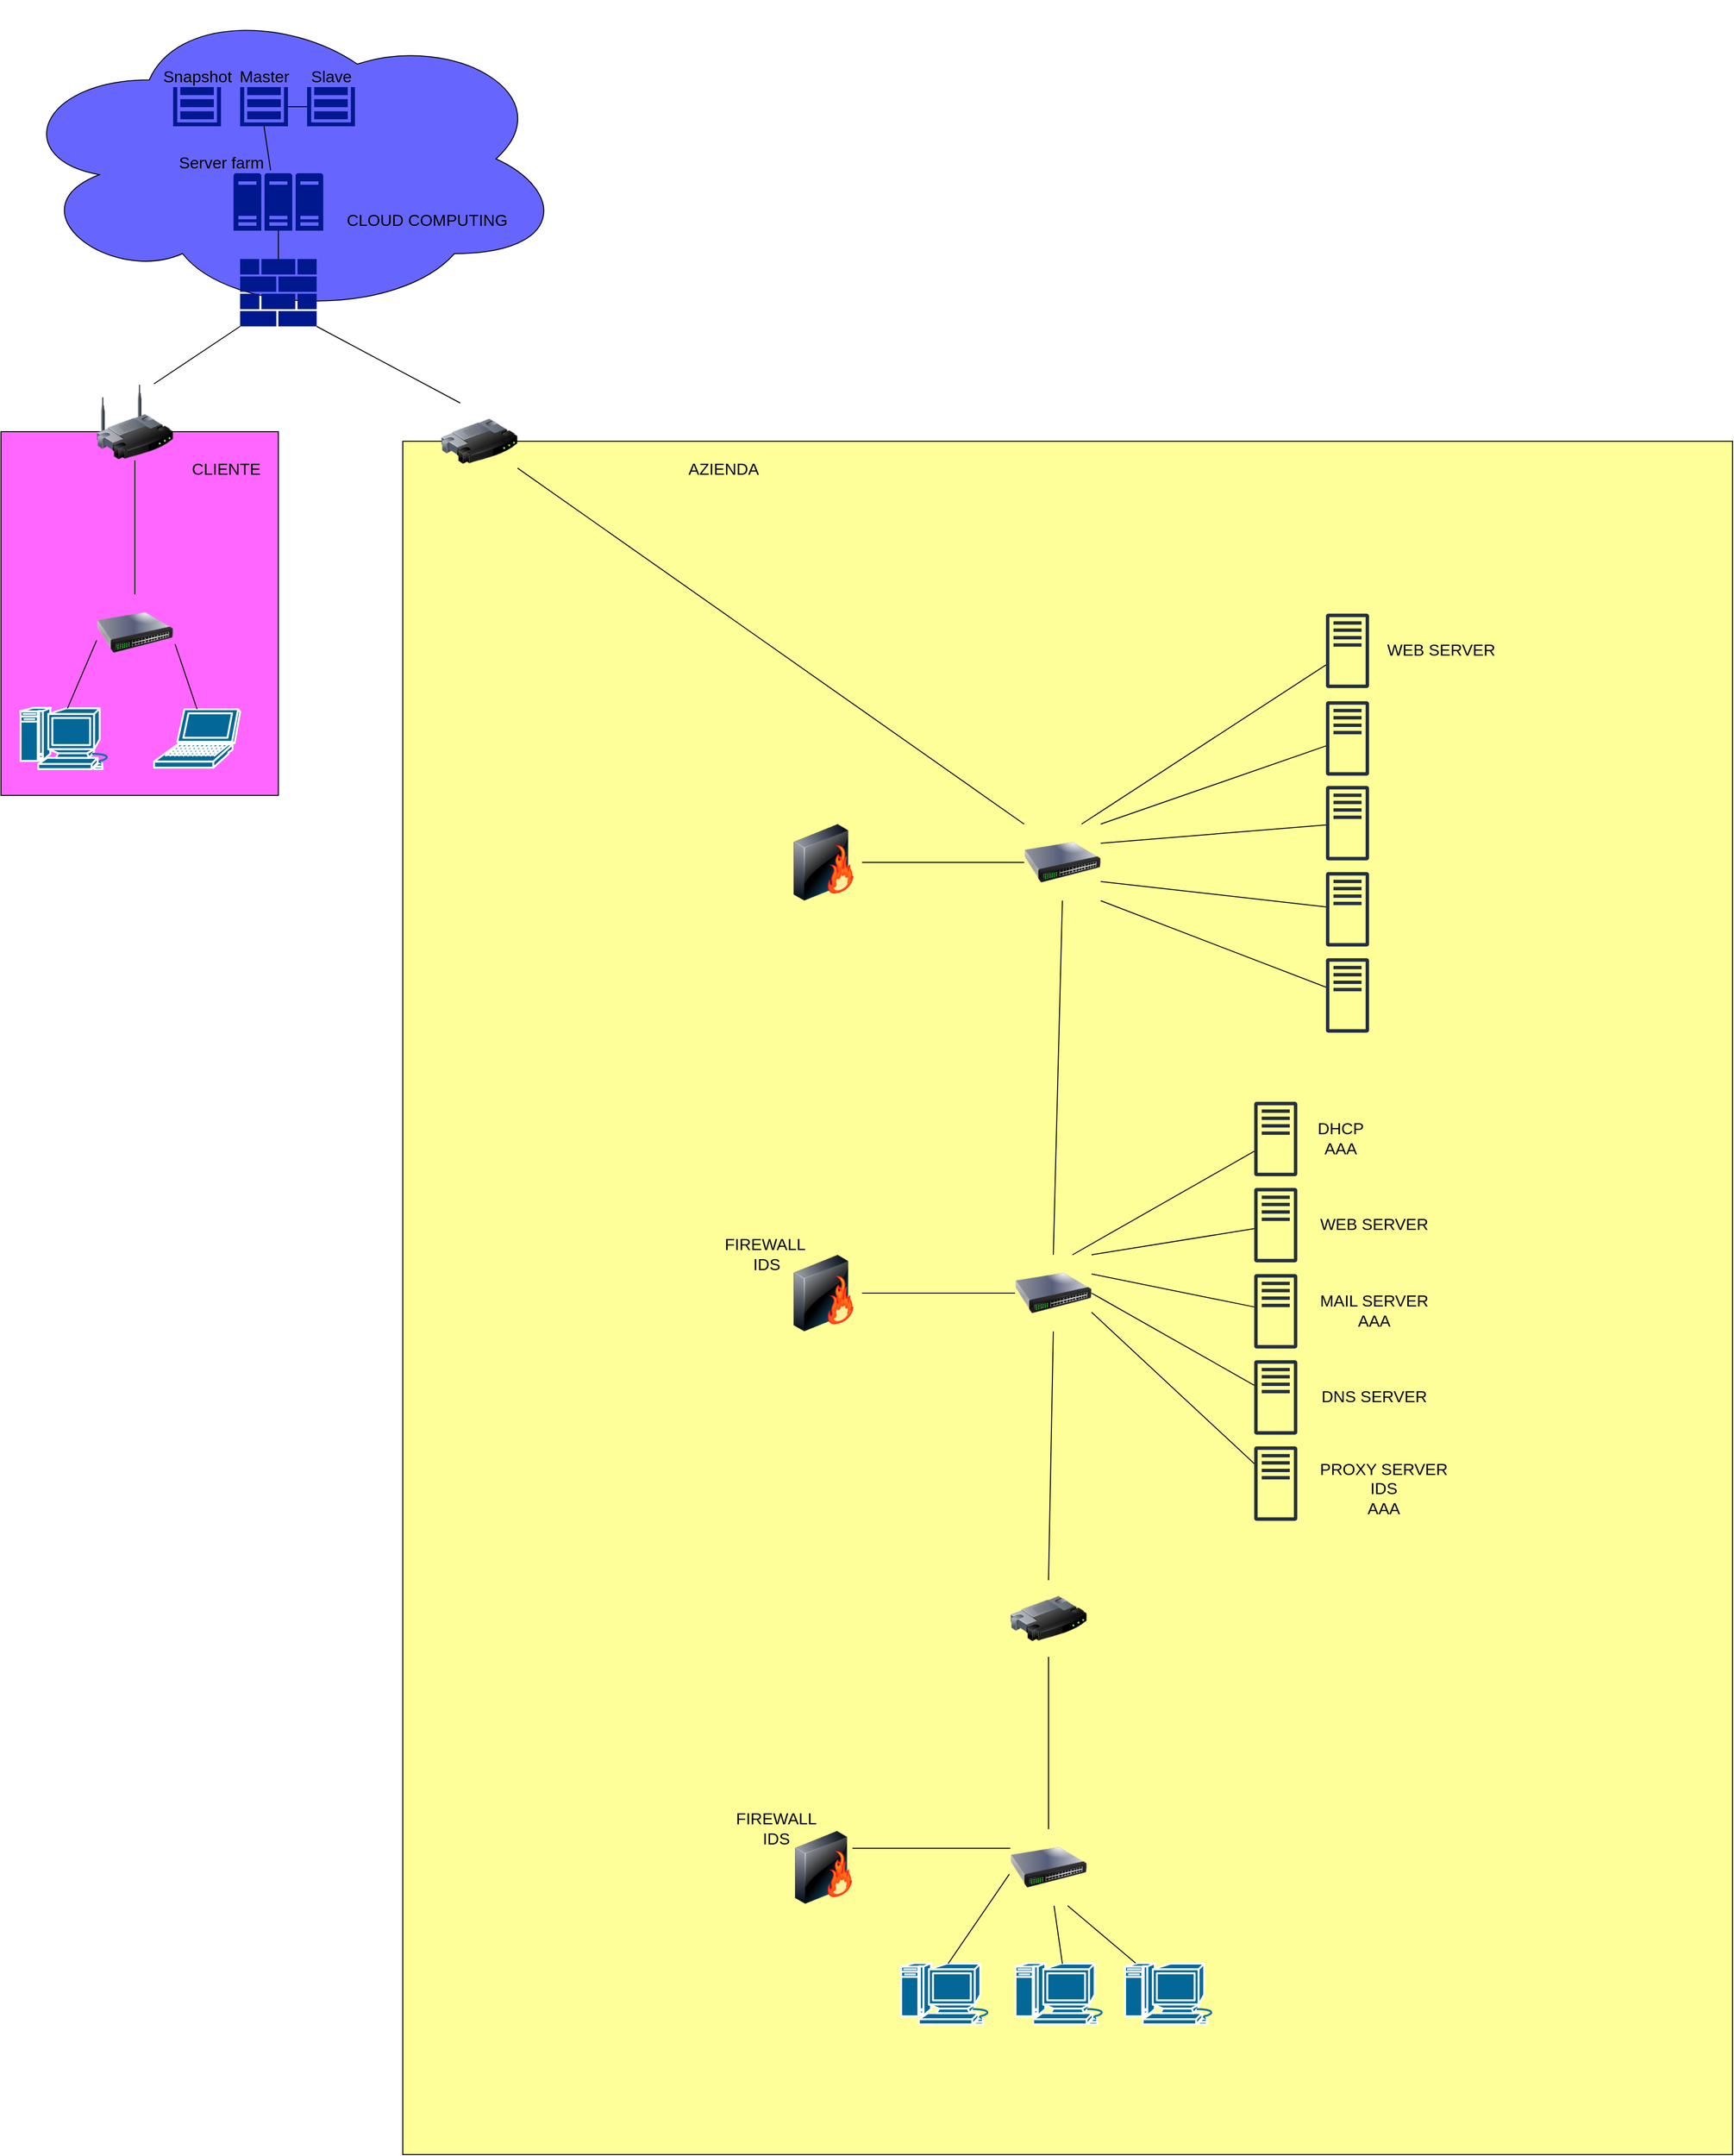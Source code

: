 <mxfile version="14.7.2" type="github">
  <diagram id="Pjj6XUsz2Jb8VsGKgiUx" name="Page-1">
    <mxGraphModel dx="2893" dy="1607" grid="1" gridSize="10" guides="1" tooltips="1" connect="1" arrows="1" fold="1" page="1" pageScale="1" pageWidth="3300" pageHeight="4681" math="0" shadow="0">
      <root>
        <mxCell id="0" />
        <mxCell id="1" parent="0" />
        <mxCell id="B1qxcv9oiG1Xz-ZlENjZ-2" value="" style="whiteSpace=wrap;html=1;fillColor=#FF66FF;" parent="1" vertex="1">
          <mxGeometry x="10" y="560" width="290" height="380" as="geometry" />
        </mxCell>
        <mxCell id="B1qxcv9oiG1Xz-ZlENjZ-1" value="" style="whiteSpace=wrap;html=1;fillColor=#FFFF99;" parent="1" vertex="1">
          <mxGeometry x="430" y="570" width="1390" height="1790" as="geometry" />
        </mxCell>
        <mxCell id="S5dObn2jH9UL6fpEHr52-1" value="" style="image;html=1;image=img/lib/clip_art/networking/Router_128x128.png" parent="1" vertex="1">
          <mxGeometry x="470" y="530" width="80" height="80" as="geometry" />
        </mxCell>
        <mxCell id="S5dObn2jH9UL6fpEHr52-3" value="" style="image;html=1;image=img/lib/clip_art/networking/Switch_128x128.png" parent="1" vertex="1">
          <mxGeometry x="110" y="730" width="80" height="80" as="geometry" />
        </mxCell>
        <mxCell id="S5dObn2jH9UL6fpEHr52-4" value="" style="image;html=1;image=img/lib/clip_art/networking/Switch_128x128.png" parent="1" vertex="1">
          <mxGeometry x="1065" y="2020" width="80" height="80" as="geometry" />
        </mxCell>
        <mxCell id="S5dObn2jH9UL6fpEHr52-5" value="" style="shape=mxgraph.cisco.computers_and_peripherals.laptop;html=1;pointerEvents=1;dashed=0;fillColor=#036897;strokeColor=#ffffff;strokeWidth=2;verticalLabelPosition=bottom;verticalAlign=top;align=center;outlineConnect=0;" parent="1" vertex="1">
          <mxGeometry x="170" y="850" width="90" height="61" as="geometry" />
        </mxCell>
        <mxCell id="S5dObn2jH9UL6fpEHr52-6" value="" style="shape=mxgraph.cisco.computers_and_peripherals.macintosh;html=1;pointerEvents=1;dashed=0;fillColor=#036897;strokeColor=#ffffff;strokeWidth=2;verticalLabelPosition=bottom;verticalAlign=top;align=center;outlineConnect=0;" parent="1" vertex="1">
          <mxGeometry x="30" y="848.5" width="99" height="64" as="geometry" />
        </mxCell>
        <mxCell id="S5dObn2jH9UL6fpEHr52-7" value="" style="shape=mxgraph.cisco.computers_and_peripherals.macintosh;html=1;pointerEvents=1;dashed=0;fillColor=#036897;strokeColor=#ffffff;strokeWidth=2;verticalLabelPosition=bottom;verticalAlign=top;align=center;outlineConnect=0;" parent="1" vertex="1">
          <mxGeometry x="1070" y="2160" width="99" height="64" as="geometry" />
        </mxCell>
        <mxCell id="S5dObn2jH9UL6fpEHr52-8" value="" style="shape=mxgraph.cisco.computers_and_peripherals.macintosh;html=1;pointerEvents=1;dashed=0;fillColor=#036897;strokeColor=#ffffff;strokeWidth=2;verticalLabelPosition=bottom;verticalAlign=top;align=center;outlineConnect=0;" parent="1" vertex="1">
          <mxGeometry x="1184.5" y="2160" width="99" height="64" as="geometry" />
        </mxCell>
        <mxCell id="S5dObn2jH9UL6fpEHr52-9" value="" style="shape=mxgraph.cisco.computers_and_peripherals.macintosh;html=1;pointerEvents=1;dashed=0;fillColor=#036897;strokeColor=#ffffff;strokeWidth=2;verticalLabelPosition=bottom;verticalAlign=top;align=center;outlineConnect=0;" parent="1" vertex="1">
          <mxGeometry x="950.5" y="2160" width="99" height="64" as="geometry" />
        </mxCell>
        <mxCell id="S5dObn2jH9UL6fpEHr52-12" value="" style="endArrow=none;html=1;exitX=0.5;exitY=0;exitDx=0;exitDy=0;exitPerimeter=0;entryX=1.025;entryY=0.65;entryDx=0;entryDy=0;entryPerimeter=0;" parent="1" source="S5dObn2jH9UL6fpEHr52-5" target="S5dObn2jH9UL6fpEHr52-3" edge="1">
          <mxGeometry width="50" height="50" relative="1" as="geometry">
            <mxPoint x="230" y="110" as="sourcePoint" />
            <mxPoint x="170" y="70" as="targetPoint" />
          </mxGeometry>
        </mxCell>
        <mxCell id="S5dObn2jH9UL6fpEHr52-13" value="" style="endArrow=none;html=1;exitX=0.5;exitY=0.01;exitDx=0;exitDy=0;exitPerimeter=0;entryX=0;entryY=0.6;entryDx=0;entryDy=0;entryPerimeter=0;" parent="1" source="S5dObn2jH9UL6fpEHr52-6" target="S5dObn2jH9UL6fpEHr52-3" edge="1">
          <mxGeometry width="50" height="50" relative="1" as="geometry">
            <mxPoint x="80" y="130" as="sourcePoint" />
            <mxPoint x="130" y="80" as="targetPoint" />
          </mxGeometry>
        </mxCell>
        <mxCell id="S5dObn2jH9UL6fpEHr52-16" value="" style="endArrow=none;html=1;exitX=0.75;exitY=0;exitDx=0;exitDy=0;entryX=0;entryY=1;entryDx=0;entryDy=0;entryPerimeter=0;" parent="1" source="S5dObn2jH9UL6fpEHr52-2" target="S5dObn2jH9UL6fpEHr52-26" edge="1">
          <mxGeometry width="50" height="50" relative="1" as="geometry">
            <mxPoint x="270" y="170" as="sourcePoint" />
            <mxPoint x="240" y="460" as="targetPoint" />
          </mxGeometry>
        </mxCell>
        <mxCell id="S5dObn2jH9UL6fpEHr52-17" value="" style="endArrow=none;html=1;exitX=0.25;exitY=0;exitDx=0;exitDy=0;entryX=1;entryY=1;entryDx=0;entryDy=0;entryPerimeter=0;" parent="1" source="S5dObn2jH9UL6fpEHr52-1" target="S5dObn2jH9UL6fpEHr52-26" edge="1">
          <mxGeometry width="50" height="50" relative="1" as="geometry">
            <mxPoint x="450" y="170" as="sourcePoint" />
            <mxPoint x="370" y="460" as="targetPoint" />
          </mxGeometry>
        </mxCell>
        <mxCell id="S5dObn2jH9UL6fpEHr52-18" value="" style="ellipse;shape=cloud;whiteSpace=wrap;html=1;fillColor=#6666FF;" parent="1" vertex="1">
          <mxGeometry x="20" y="110" width="580" height="330" as="geometry" />
        </mxCell>
        <mxCell id="S5dObn2jH9UL6fpEHr52-19" value="" style="aspect=fixed;pointerEvents=1;shadow=0;dashed=0;html=1;strokeColor=none;labelPosition=center;verticalLabelPosition=bottom;verticalAlign=top;align=center;fillColor=#00188D;shape=mxgraph.mscae.enterprise.storage" parent="1" vertex="1">
          <mxGeometry x="260" y="200" width="50" height="41" as="geometry" />
        </mxCell>
        <mxCell id="S5dObn2jH9UL6fpEHr52-20" value="" style="aspect=fixed;pointerEvents=1;shadow=0;dashed=0;html=1;strokeColor=none;labelPosition=center;verticalLabelPosition=bottom;verticalAlign=top;align=center;fillColor=#00188D;shape=mxgraph.mscae.enterprise.storage" parent="1" vertex="1">
          <mxGeometry x="190" y="200" width="50" height="41" as="geometry" />
        </mxCell>
        <mxCell id="S5dObn2jH9UL6fpEHr52-21" value="" style="aspect=fixed;pointerEvents=1;shadow=0;dashed=0;html=1;strokeColor=none;labelPosition=center;verticalLabelPosition=bottom;verticalAlign=top;align=center;fillColor=#00188D;shape=mxgraph.mscae.enterprise.storage" parent="1" vertex="1">
          <mxGeometry x="330" y="200" width="50" height="41" as="geometry" />
        </mxCell>
        <mxCell id="S5dObn2jH9UL6fpEHr52-22" value="&lt;font style=&quot;font-size: 17px&quot;&gt;Master&lt;/font&gt;" style="text;html=1;resizable=0;autosize=1;align=center;verticalAlign=middle;points=[];fillColor=none;strokeColor=none;rounded=0;" parent="1" vertex="1">
          <mxGeometry x="250" y="180" width="70" height="20" as="geometry" />
        </mxCell>
        <mxCell id="S5dObn2jH9UL6fpEHr52-23" value="&lt;font style=&quot;font-size: 17px&quot;&gt;Slave&lt;/font&gt;" style="text;html=1;resizable=0;autosize=1;align=center;verticalAlign=middle;points=[];fillColor=none;strokeColor=none;rounded=0;" parent="1" vertex="1">
          <mxGeometry x="325" y="180" width="60" height="20" as="geometry" />
        </mxCell>
        <mxCell id="S5dObn2jH9UL6fpEHr52-24" value="&lt;font style=&quot;font-size: 17px&quot;&gt;Snapshot&lt;/font&gt;" style="text;html=1;resizable=0;autosize=1;align=center;verticalAlign=middle;points=[];fillColor=none;strokeColor=none;rounded=0;" parent="1" vertex="1">
          <mxGeometry x="170" y="180" width="90" height="20" as="geometry" />
        </mxCell>
        <mxCell id="S5dObn2jH9UL6fpEHr52-25" value="" style="aspect=fixed;pointerEvents=1;shadow=0;dashed=0;html=1;strokeColor=none;labelPosition=center;verticalLabelPosition=bottom;verticalAlign=top;align=center;fillColor=#00188D;shape=mxgraph.mscae.enterprise.server_farm" parent="1" vertex="1">
          <mxGeometry x="253.13" y="290" width="93.75" height="60" as="geometry" />
        </mxCell>
        <mxCell id="S5dObn2jH9UL6fpEHr52-26" value="" style="aspect=fixed;pointerEvents=1;shadow=0;dashed=0;html=1;strokeColor=none;labelPosition=center;verticalLabelPosition=bottom;verticalAlign=top;align=center;fillColor=#00188D;shape=mxgraph.mscae.enterprise.firewall" parent="1" vertex="1">
          <mxGeometry x="260" y="379.6" width="80" height="70.4" as="geometry" />
        </mxCell>
        <mxCell id="S5dObn2jH9UL6fpEHr52-28" value="" style="endArrow=none;html=1;exitX=0.413;exitY=-0.05;exitDx=0;exitDy=0;exitPerimeter=0;entryX=0.5;entryY=1;entryDx=0;entryDy=0;entryPerimeter=0;" parent="1" source="S5dObn2jH9UL6fpEHr52-25" target="S5dObn2jH9UL6fpEHr52-19" edge="1">
          <mxGeometry width="50" height="50" relative="1" as="geometry">
            <mxPoint x="390" y="10" as="sourcePoint" />
            <mxPoint x="440" y="-40" as="targetPoint" />
          </mxGeometry>
        </mxCell>
        <mxCell id="S5dObn2jH9UL6fpEHr52-29" value="" style="endArrow=none;html=1;exitX=1;exitY=0.5;exitDx=0;exitDy=0;exitPerimeter=0;entryX=0;entryY=0.5;entryDx=0;entryDy=0;entryPerimeter=0;" parent="1" source="S5dObn2jH9UL6fpEHr52-19" target="S5dObn2jH9UL6fpEHr52-21" edge="1">
          <mxGeometry width="50" height="50" relative="1" as="geometry">
            <mxPoint x="390" y="10" as="sourcePoint" />
            <mxPoint x="440" y="-40" as="targetPoint" />
          </mxGeometry>
        </mxCell>
        <mxCell id="S5dObn2jH9UL6fpEHr52-30" value="" style="endArrow=none;html=1;exitX=0.5;exitY=0;exitDx=0;exitDy=0;exitPerimeter=0;entryX=0.5;entryY=1;entryDx=0;entryDy=0;entryPerimeter=0;" parent="1" source="S5dObn2jH9UL6fpEHr52-26" target="S5dObn2jH9UL6fpEHr52-25" edge="1">
          <mxGeometry width="50" height="50" relative="1" as="geometry">
            <mxPoint x="390" y="80" as="sourcePoint" />
            <mxPoint x="440" y="30" as="targetPoint" />
          </mxGeometry>
        </mxCell>
        <mxCell id="S5dObn2jH9UL6fpEHr52-32" value="" style="endArrow=none;html=1;entryX=-0.012;entryY=0.588;entryDx=0;entryDy=0;entryPerimeter=0;exitX=0.5;exitY=0.01;exitDx=0;exitDy=0;exitPerimeter=0;" parent="1" source="S5dObn2jH9UL6fpEHr52-9" target="S5dObn2jH9UL6fpEHr52-4" edge="1">
          <mxGeometry width="50" height="50" relative="1" as="geometry">
            <mxPoint x="670" y="220" as="sourcePoint" />
            <mxPoint x="530" y="140" as="targetPoint" />
          </mxGeometry>
        </mxCell>
        <mxCell id="S5dObn2jH9UL6fpEHr52-34" value="" style="endArrow=none;html=1;exitX=0.75;exitY=1;exitDx=0;exitDy=0;" parent="1" source="S5dObn2jH9UL6fpEHr52-4" target="S5dObn2jH9UL6fpEHr52-8" edge="1">
          <mxGeometry width="50" height="50" relative="1" as="geometry">
            <mxPoint x="480" y="190" as="sourcePoint" />
            <mxPoint x="840" y="140" as="targetPoint" />
          </mxGeometry>
        </mxCell>
        <mxCell id="S5dObn2jH9UL6fpEHr52-35" value="" style="endArrow=none;html=1;exitX=0.5;exitY=0.01;exitDx=0;exitDy=0;exitPerimeter=0;" parent="1" source="S5dObn2jH9UL6fpEHr52-7" target="S5dObn2jH9UL6fpEHr52-4" edge="1">
          <mxGeometry width="50" height="50" relative="1" as="geometry">
            <mxPoint x="820" y="260" as="sourcePoint" />
            <mxPoint x="530" y="140" as="targetPoint" />
          </mxGeometry>
        </mxCell>
        <mxCell id="S5dObn2jH9UL6fpEHr52-2" value="" style="image;html=1;image=img/lib/clip_art/networking/Wireless_Router_128x128.png" parent="1" vertex="1">
          <mxGeometry x="110" y="510" width="80" height="80" as="geometry" />
        </mxCell>
        <mxCell id="S5dObn2jH9UL6fpEHr52-36" value="" style="endArrow=none;html=1;exitX=0.5;exitY=0;exitDx=0;exitDy=0;" parent="1" source="S5dObn2jH9UL6fpEHr52-3" target="S5dObn2jH9UL6fpEHr52-2" edge="1">
          <mxGeometry width="50" height="50" relative="1" as="geometry">
            <mxPoint x="150" y="730" as="sourcePoint" />
            <mxPoint x="170" y="160" as="targetPoint" />
          </mxGeometry>
        </mxCell>
        <mxCell id="B1qxcv9oiG1Xz-ZlENjZ-3" value="&lt;font style=&quot;font-size: 17px&quot;&gt;AZIENDA&lt;/font&gt;" style="text;html=1;resizable=0;autosize=1;align=center;verticalAlign=middle;points=[];fillColor=none;strokeColor=none;rounded=0;" parent="1" vertex="1">
          <mxGeometry x="720" y="590" width="90" height="20" as="geometry" />
        </mxCell>
        <mxCell id="B1qxcv9oiG1Xz-ZlENjZ-4" value="&lt;font style=&quot;font-size: 17px&quot;&gt;CLIENTE&lt;/font&gt;" style="text;html=1;resizable=0;autosize=1;align=center;verticalAlign=middle;points=[];fillColor=none;strokeColor=none;rounded=0;" parent="1" vertex="1">
          <mxGeometry x="200" y="590" width="90" height="20" as="geometry" />
        </mxCell>
        <mxCell id="B1qxcv9oiG1Xz-ZlENjZ-5" value="&lt;font style=&quot;font-size: 17px&quot;&gt;CLOUD COMPUTING&lt;/font&gt;" style="text;html=1;resizable=0;autosize=1;align=center;verticalAlign=middle;points=[];fillColor=none;strokeColor=none;rounded=0;" parent="1" vertex="1">
          <mxGeometry x="365" y="330" width="180" height="20" as="geometry" />
        </mxCell>
        <mxCell id="B1qxcv9oiG1Xz-ZlENjZ-6" value="&lt;font style=&quot;font-size: 17px&quot;&gt;Server farm&lt;/font&gt;" style="text;html=1;resizable=0;autosize=1;align=center;verticalAlign=middle;points=[];fillColor=none;strokeColor=none;rounded=0;" parent="1" vertex="1">
          <mxGeometry x="190" y="270" width="100" height="20" as="geometry" />
        </mxCell>
        <mxCell id="f44KlFAZbrzGw5smdVp0-3" value="" style="endArrow=none;html=1;entryX=0;entryY=0.25;entryDx=0;entryDy=0;exitX=1;exitY=0.25;exitDx=0;exitDy=0;" edge="1" parent="1" source="f44KlFAZbrzGw5smdVp0-4" target="S5dObn2jH9UL6fpEHr52-4">
          <mxGeometry width="50" height="50" relative="1" as="geometry">
            <mxPoint x="730" y="1320" as="sourcePoint" />
            <mxPoint x="830" y="1330" as="targetPoint" />
          </mxGeometry>
        </mxCell>
        <mxCell id="f44KlFAZbrzGw5smdVp0-4" value="" style="image;html=1;image=img/lib/clip_art/networking/Firewall-page1_128x128.png" vertex="1" parent="1">
          <mxGeometry x="840" y="2020" width="60" height="80" as="geometry" />
        </mxCell>
        <mxCell id="f44KlFAZbrzGw5smdVp0-6" value="&lt;font style=&quot;font-size: 17px&quot;&gt;FIREWALL&lt;br&gt;IDS&lt;/font&gt;" style="text;html=1;resizable=0;autosize=1;align=center;verticalAlign=middle;points=[];fillColor=none;strokeColor=none;rounded=0;" vertex="1" parent="1">
          <mxGeometry x="770" y="2000" width="100" height="40" as="geometry" />
        </mxCell>
        <mxCell id="f44KlFAZbrzGw5smdVp0-7" value="" style="image;html=1;image=img/lib/clip_art/networking/Router_128x128.png" vertex="1" parent="1">
          <mxGeometry x="1065" y="1760" width="80" height="80" as="geometry" />
        </mxCell>
        <mxCell id="f44KlFAZbrzGw5smdVp0-8" value="" style="endArrow=none;html=1;exitX=0.5;exitY=0;exitDx=0;exitDy=0;entryX=0.5;entryY=1;entryDx=0;entryDy=0;" edge="1" parent="1" source="S5dObn2jH9UL6fpEHr52-4" target="f44KlFAZbrzGw5smdVp0-7">
          <mxGeometry width="50" height="50" relative="1" as="geometry">
            <mxPoint x="849.5" y="1260" as="sourcePoint" />
            <mxPoint x="899.5" y="1210" as="targetPoint" />
          </mxGeometry>
        </mxCell>
        <mxCell id="f44KlFAZbrzGw5smdVp0-9" value="" style="image;html=1;image=img/lib/clip_art/networking/Switch_128x128.png" vertex="1" parent="1">
          <mxGeometry x="1070" y="1420" width="80" height="80" as="geometry" />
        </mxCell>
        <mxCell id="f44KlFAZbrzGw5smdVp0-10" value="" style="endArrow=none;html=1;exitX=0.5;exitY=1;exitDx=0;exitDy=0;entryX=0.5;entryY=0;entryDx=0;entryDy=0;" edge="1" parent="1" source="f44KlFAZbrzGw5smdVp0-9" target="f44KlFAZbrzGw5smdVp0-7">
          <mxGeometry width="50" height="50" relative="1" as="geometry">
            <mxPoint x="760" y="1030" as="sourcePoint" />
            <mxPoint x="810" y="980" as="targetPoint" />
          </mxGeometry>
        </mxCell>
        <mxCell id="f44KlFAZbrzGw5smdVp0-11" value="" style="image;html=1;image=img/lib/clip_art/networking/Firewall-page1_128x128.png" vertex="1" parent="1">
          <mxGeometry x="830" y="1420" width="80" height="80" as="geometry" />
        </mxCell>
        <mxCell id="f44KlFAZbrzGw5smdVp0-12" value="&lt;font style=&quot;font-size: 17px&quot;&gt;FIREWALL&lt;/font&gt;&amp;nbsp;&lt;br&gt;&lt;font style=&quot;font-size: 17px&quot;&gt;IDS&lt;/font&gt;" style="text;html=1;resizable=0;autosize=1;align=center;verticalAlign=middle;points=[];fillColor=none;strokeColor=none;rounded=0;" vertex="1" parent="1">
          <mxGeometry x="760" y="1400" width="100" height="40" as="geometry" />
        </mxCell>
        <mxCell id="f44KlFAZbrzGw5smdVp0-13" value="" style="endArrow=none;html=1;entryX=0;entryY=0.5;entryDx=0;entryDy=0;exitX=1;exitY=0.5;exitDx=0;exitDy=0;" edge="1" parent="1" source="f44KlFAZbrzGw5smdVp0-11" target="f44KlFAZbrzGw5smdVp0-9">
          <mxGeometry width="50" height="50" relative="1" as="geometry">
            <mxPoint x="760" y="1070" as="sourcePoint" />
            <mxPoint x="810" y="1020" as="targetPoint" />
          </mxGeometry>
        </mxCell>
        <mxCell id="f44KlFAZbrzGw5smdVp0-14" value="" style="outlineConnect=0;fontColor=#232F3E;gradientColor=none;fillColor=#232F3E;strokeColor=none;dashed=0;verticalLabelPosition=bottom;verticalAlign=top;align=center;html=1;fontSize=12;fontStyle=0;aspect=fixed;pointerEvents=1;shape=mxgraph.aws4.traditional_server;" vertex="1" parent="1">
          <mxGeometry x="1320" y="1260" width="45" height="78" as="geometry" />
        </mxCell>
        <mxCell id="f44KlFAZbrzGw5smdVp0-15" value="" style="outlineConnect=0;fontColor=#232F3E;gradientColor=none;fillColor=#232F3E;strokeColor=none;dashed=0;verticalLabelPosition=bottom;verticalAlign=top;align=center;html=1;fontSize=12;fontStyle=0;aspect=fixed;pointerEvents=1;shape=mxgraph.aws4.traditional_server;" vertex="1" parent="1">
          <mxGeometry x="1320" y="1350" width="45" height="78" as="geometry" />
        </mxCell>
        <mxCell id="f44KlFAZbrzGw5smdVp0-16" value="" style="outlineConnect=0;fontColor=#232F3E;gradientColor=none;fillColor=#232F3E;strokeColor=none;dashed=0;verticalLabelPosition=bottom;verticalAlign=top;align=center;html=1;fontSize=12;fontStyle=0;aspect=fixed;pointerEvents=1;shape=mxgraph.aws4.traditional_server;" vertex="1" parent="1">
          <mxGeometry x="1320" y="1440" width="45" height="78" as="geometry" />
        </mxCell>
        <mxCell id="f44KlFAZbrzGw5smdVp0-17" value="" style="outlineConnect=0;fontColor=#232F3E;gradientColor=none;fillColor=#232F3E;strokeColor=none;dashed=0;verticalLabelPosition=bottom;verticalAlign=top;align=center;html=1;fontSize=12;fontStyle=0;aspect=fixed;pointerEvents=1;shape=mxgraph.aws4.traditional_server;" vertex="1" parent="1">
          <mxGeometry x="1320" y="1620" width="45" height="78" as="geometry" />
        </mxCell>
        <mxCell id="f44KlFAZbrzGw5smdVp0-18" value="" style="endArrow=none;html=1;exitX=1;exitY=0.75;exitDx=0;exitDy=0;" edge="1" parent="1" source="f44KlFAZbrzGw5smdVp0-9" target="f44KlFAZbrzGw5smdVp0-17">
          <mxGeometry width="50" height="50" relative="1" as="geometry">
            <mxPoint x="1330" y="1030" as="sourcePoint" />
            <mxPoint x="1380" y="980" as="targetPoint" />
          </mxGeometry>
        </mxCell>
        <mxCell id="f44KlFAZbrzGw5smdVp0-20" value="" style="endArrow=none;html=1;exitX=1;exitY=0.25;exitDx=0;exitDy=0;" edge="1" parent="1" source="f44KlFAZbrzGw5smdVp0-9" target="f44KlFAZbrzGw5smdVp0-16">
          <mxGeometry width="50" height="50" relative="1" as="geometry">
            <mxPoint x="1330" y="1030" as="sourcePoint" />
            <mxPoint x="1380" y="980" as="targetPoint" />
          </mxGeometry>
        </mxCell>
        <mxCell id="f44KlFAZbrzGw5smdVp0-21" value="" style="endArrow=none;html=1;exitX=1;exitY=0;exitDx=0;exitDy=0;" edge="1" parent="1" source="f44KlFAZbrzGw5smdVp0-9" target="f44KlFAZbrzGw5smdVp0-15">
          <mxGeometry width="50" height="50" relative="1" as="geometry">
            <mxPoint x="1330" y="1030" as="sourcePoint" />
            <mxPoint x="1380" y="980" as="targetPoint" />
          </mxGeometry>
        </mxCell>
        <mxCell id="f44KlFAZbrzGw5smdVp0-22" value="" style="endArrow=none;html=1;exitX=0.75;exitY=0;exitDx=0;exitDy=0;" edge="1" parent="1" source="f44KlFAZbrzGw5smdVp0-9" target="f44KlFAZbrzGw5smdVp0-14">
          <mxGeometry width="50" height="50" relative="1" as="geometry">
            <mxPoint x="1330" y="1030" as="sourcePoint" />
            <mxPoint x="1380" y="980" as="targetPoint" />
          </mxGeometry>
        </mxCell>
        <mxCell id="f44KlFAZbrzGw5smdVp0-23" value="&lt;font style=&quot;font-size: 17px&quot;&gt;DNS SERVER&lt;/font&gt;" style="text;html=1;resizable=0;autosize=1;align=center;verticalAlign=middle;points=[];fillColor=none;strokeColor=none;rounded=0;" vertex="1" parent="1">
          <mxGeometry x="1380" y="1559" width="130" height="20" as="geometry" />
        </mxCell>
        <mxCell id="f44KlFAZbrzGw5smdVp0-24" value="&lt;font style=&quot;font-size: 17px&quot;&gt;WEB SERVER&lt;/font&gt;" style="text;html=1;resizable=0;autosize=1;align=center;verticalAlign=middle;points=[];fillColor=none;strokeColor=none;rounded=0;" vertex="1" parent="1">
          <mxGeometry x="1380" y="1379" width="130" height="20" as="geometry" />
        </mxCell>
        <mxCell id="f44KlFAZbrzGw5smdVp0-25" value="&lt;font style=&quot;font-size: 17px&quot;&gt;PROXY SERVER&lt;br&gt;IDS&lt;br&gt;AAA&lt;br&gt;&lt;/font&gt;" style="text;html=1;resizable=0;autosize=1;align=center;verticalAlign=middle;points=[];fillColor=none;strokeColor=none;rounded=0;" vertex="1" parent="1">
          <mxGeometry x="1380" y="1640" width="150" height="50" as="geometry" />
        </mxCell>
        <mxCell id="f44KlFAZbrzGw5smdVp0-26" value="&lt;font style=&quot;font-size: 17px&quot;&gt;MAIL SERVER&lt;br&gt;AAA&lt;br&gt;&lt;/font&gt;" style="text;html=1;resizable=0;autosize=1;align=center;verticalAlign=middle;points=[];fillColor=none;strokeColor=none;rounded=0;" vertex="1" parent="1">
          <mxGeometry x="1380" y="1459" width="130" height="40" as="geometry" />
        </mxCell>
        <mxCell id="f44KlFAZbrzGw5smdVp0-27" value="" style="outlineConnect=0;fontColor=#232F3E;gradientColor=none;fillColor=#232F3E;strokeColor=none;dashed=0;verticalLabelPosition=bottom;verticalAlign=top;align=center;html=1;fontSize=12;fontStyle=0;aspect=fixed;pointerEvents=1;shape=mxgraph.aws4.traditional_server;" vertex="1" parent="1">
          <mxGeometry x="1395" y="1020" width="45" height="78" as="geometry" />
        </mxCell>
        <mxCell id="f44KlFAZbrzGw5smdVp0-28" value="" style="outlineConnect=0;fontColor=#232F3E;gradientColor=none;fillColor=#232F3E;strokeColor=none;dashed=0;verticalLabelPosition=bottom;verticalAlign=top;align=center;html=1;fontSize=12;fontStyle=0;aspect=fixed;pointerEvents=1;shape=mxgraph.aws4.traditional_server;" vertex="1" parent="1">
          <mxGeometry x="1320" y="1530" width="45" height="78" as="geometry" />
        </mxCell>
        <mxCell id="f44KlFAZbrzGw5smdVp0-29" value="" style="outlineConnect=0;fontColor=#232F3E;gradientColor=none;fillColor=#232F3E;strokeColor=none;dashed=0;verticalLabelPosition=bottom;verticalAlign=top;align=center;html=1;fontSize=12;fontStyle=0;aspect=fixed;pointerEvents=1;shape=mxgraph.aws4.traditional_server;" vertex="1" parent="1">
          <mxGeometry x="1395" y="1110" width="45" height="78" as="geometry" />
        </mxCell>
        <mxCell id="f44KlFAZbrzGw5smdVp0-30" value="" style="outlineConnect=0;fontColor=#232F3E;gradientColor=none;fillColor=#232F3E;strokeColor=none;dashed=0;verticalLabelPosition=bottom;verticalAlign=top;align=center;html=1;fontSize=12;fontStyle=0;aspect=fixed;pointerEvents=1;shape=mxgraph.aws4.traditional_server;" vertex="1" parent="1">
          <mxGeometry x="1395" y="930" width="45" height="78" as="geometry" />
        </mxCell>
        <mxCell id="f44KlFAZbrzGw5smdVp0-31" value="" style="outlineConnect=0;fontColor=#232F3E;gradientColor=none;fillColor=#232F3E;strokeColor=none;dashed=0;verticalLabelPosition=bottom;verticalAlign=top;align=center;html=1;fontSize=12;fontStyle=0;aspect=fixed;pointerEvents=1;shape=mxgraph.aws4.traditional_server;" vertex="1" parent="1">
          <mxGeometry x="1395" y="841.5" width="45" height="78" as="geometry" />
        </mxCell>
        <mxCell id="f44KlFAZbrzGw5smdVp0-32" value="" style="outlineConnect=0;fontColor=#232F3E;gradientColor=none;fillColor=#232F3E;strokeColor=none;dashed=0;verticalLabelPosition=bottom;verticalAlign=top;align=center;html=1;fontSize=12;fontStyle=0;aspect=fixed;pointerEvents=1;shape=mxgraph.aws4.traditional_server;" vertex="1" parent="1">
          <mxGeometry x="1395" y="750" width="45" height="78" as="geometry" />
        </mxCell>
        <mxCell id="f44KlFAZbrzGw5smdVp0-33" value="" style="endArrow=none;html=1;entryX=1;entryY=0.5;entryDx=0;entryDy=0;" edge="1" parent="1" source="f44KlFAZbrzGw5smdVp0-28" target="f44KlFAZbrzGw5smdVp0-9">
          <mxGeometry width="50" height="50" relative="1" as="geometry">
            <mxPoint x="1060" y="1610" as="sourcePoint" />
            <mxPoint x="1110" y="1560" as="targetPoint" />
          </mxGeometry>
        </mxCell>
        <mxCell id="f44KlFAZbrzGw5smdVp0-34" value="&lt;font style=&quot;font-size: 17px&quot;&gt;DHCP&lt;/font&gt;&lt;br&gt;&lt;font style=&quot;font-size: 17px&quot;&gt;AAA&lt;/font&gt;" style="text;html=1;resizable=0;autosize=1;align=center;verticalAlign=middle;points=[];fillColor=none;strokeColor=none;rounded=0;" vertex="1" parent="1">
          <mxGeometry x="1380" y="1279" width="60" height="40" as="geometry" />
        </mxCell>
        <mxCell id="f44KlFAZbrzGw5smdVp0-35" value="" style="image;html=1;image=img/lib/clip_art/networking/Firewall-page1_128x128.png" vertex="1" parent="1">
          <mxGeometry x="830" y="970" width="80" height="80" as="geometry" />
        </mxCell>
        <mxCell id="f44KlFAZbrzGw5smdVp0-36" value="" style="image;html=1;image=img/lib/clip_art/networking/Switch_128x128.png" vertex="1" parent="1">
          <mxGeometry x="1079.5" y="970" width="80" height="80" as="geometry" />
        </mxCell>
        <mxCell id="f44KlFAZbrzGw5smdVp0-37" value="" style="endArrow=none;html=1;exitX=1;exitY=0.5;exitDx=0;exitDy=0;entryX=0;entryY=0.5;entryDx=0;entryDy=0;" edge="1" parent="1" source="f44KlFAZbrzGw5smdVp0-35" target="f44KlFAZbrzGw5smdVp0-36">
          <mxGeometry width="50" height="50" relative="1" as="geometry">
            <mxPoint x="1060" y="1320" as="sourcePoint" />
            <mxPoint x="1110" y="1270" as="targetPoint" />
          </mxGeometry>
        </mxCell>
        <mxCell id="f44KlFAZbrzGw5smdVp0-38" value="" style="endArrow=none;html=1;entryX=1;entryY=1;entryDx=0;entryDy=0;" edge="1" parent="1" source="f44KlFAZbrzGw5smdVp0-29" target="f44KlFAZbrzGw5smdVp0-36">
          <mxGeometry width="50" height="50" relative="1" as="geometry">
            <mxPoint x="1060" y="1320" as="sourcePoint" />
            <mxPoint x="1110" y="1270" as="targetPoint" />
          </mxGeometry>
        </mxCell>
        <mxCell id="f44KlFAZbrzGw5smdVp0-39" value="" style="endArrow=none;html=1;entryX=1;entryY=0.75;entryDx=0;entryDy=0;" edge="1" parent="1" source="f44KlFAZbrzGw5smdVp0-27" target="f44KlFAZbrzGw5smdVp0-36">
          <mxGeometry width="50" height="50" relative="1" as="geometry">
            <mxPoint x="1060" y="1320" as="sourcePoint" />
            <mxPoint x="1110" y="1270" as="targetPoint" />
          </mxGeometry>
        </mxCell>
        <mxCell id="f44KlFAZbrzGw5smdVp0-40" value="" style="endArrow=none;html=1;entryX=1;entryY=0.25;entryDx=0;entryDy=0;" edge="1" parent="1" source="f44KlFAZbrzGw5smdVp0-30" target="f44KlFAZbrzGw5smdVp0-36">
          <mxGeometry width="50" height="50" relative="1" as="geometry">
            <mxPoint x="1060" y="1050" as="sourcePoint" />
            <mxPoint x="1110" y="1000" as="targetPoint" />
          </mxGeometry>
        </mxCell>
        <mxCell id="f44KlFAZbrzGw5smdVp0-41" value="" style="endArrow=none;html=1;exitX=1;exitY=0;exitDx=0;exitDy=0;" edge="1" parent="1" source="f44KlFAZbrzGw5smdVp0-36" target="f44KlFAZbrzGw5smdVp0-31">
          <mxGeometry width="50" height="50" relative="1" as="geometry">
            <mxPoint x="1060" y="1050" as="sourcePoint" />
            <mxPoint x="1110" y="1000" as="targetPoint" />
          </mxGeometry>
        </mxCell>
        <mxCell id="f44KlFAZbrzGw5smdVp0-42" value="" style="endArrow=none;html=1;exitX=0.75;exitY=0;exitDx=0;exitDy=0;" edge="1" parent="1" source="f44KlFAZbrzGw5smdVp0-36" target="f44KlFAZbrzGw5smdVp0-32">
          <mxGeometry width="50" height="50" relative="1" as="geometry">
            <mxPoint x="1060" y="1050" as="sourcePoint" />
            <mxPoint x="1110" y="1000" as="targetPoint" />
          </mxGeometry>
        </mxCell>
        <mxCell id="f44KlFAZbrzGw5smdVp0-43" value="" style="endArrow=none;html=1;entryX=0.5;entryY=1;entryDx=0;entryDy=0;exitX=0.5;exitY=0;exitDx=0;exitDy=0;" edge="1" parent="1" source="f44KlFAZbrzGw5smdVp0-9" target="f44KlFAZbrzGw5smdVp0-36">
          <mxGeometry width="50" height="50" relative="1" as="geometry">
            <mxPoint x="1060" y="1340" as="sourcePoint" />
            <mxPoint x="1110" y="1290" as="targetPoint" />
          </mxGeometry>
        </mxCell>
        <mxCell id="f44KlFAZbrzGw5smdVp0-44" value="" style="endArrow=none;html=1;exitX=0;exitY=0;exitDx=0;exitDy=0;" edge="1" parent="1" source="f44KlFAZbrzGw5smdVp0-36" target="S5dObn2jH9UL6fpEHr52-1">
          <mxGeometry width="50" height="50" relative="1" as="geometry">
            <mxPoint x="1020" y="830" as="sourcePoint" />
            <mxPoint x="1070" y="780" as="targetPoint" />
          </mxGeometry>
        </mxCell>
        <mxCell id="f44KlFAZbrzGw5smdVp0-45" value="&lt;font style=&quot;font-size: 17px&quot;&gt;WEB SERVER&lt;/font&gt;" style="text;html=1;resizable=0;autosize=1;align=center;verticalAlign=middle;points=[];fillColor=none;strokeColor=none;rounded=0;" vertex="1" parent="1">
          <mxGeometry x="1450" y="779" width="130" height="20" as="geometry" />
        </mxCell>
      </root>
    </mxGraphModel>
  </diagram>
</mxfile>

